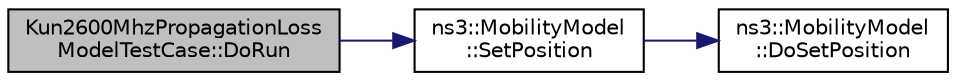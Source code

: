 digraph "Kun2600MhzPropagationLossModelTestCase::DoRun"
{
 // LATEX_PDF_SIZE
  edge [fontname="Helvetica",fontsize="10",labelfontname="Helvetica",labelfontsize="10"];
  node [fontname="Helvetica",fontsize="10",shape=record];
  rankdir="LR";
  Node1 [label="Kun2600MhzPropagationLoss\lModelTestCase::DoRun",height=0.2,width=0.4,color="black", fillcolor="grey75", style="filled", fontcolor="black",tooltip="Implementation to actually run this TestCase."];
  Node1 -> Node2 [color="midnightblue",fontsize="10",style="solid",fontname="Helvetica"];
  Node2 [label="ns3::MobilityModel\l::SetPosition",height=0.2,width=0.4,color="black", fillcolor="white", style="filled",URL="$classns3_1_1_mobility_model.html#ac584b3d5a309709d2f13ed6ada1e7640",tooltip=" "];
  Node2 -> Node3 [color="midnightblue",fontsize="10",style="solid",fontname="Helvetica"];
  Node3 [label="ns3::MobilityModel\l::DoSetPosition",height=0.2,width=0.4,color="black", fillcolor="white", style="filled",URL="$classns3_1_1_mobility_model.html#aa2f52cd86754da71ac649413c049785e",tooltip=" "];
}
